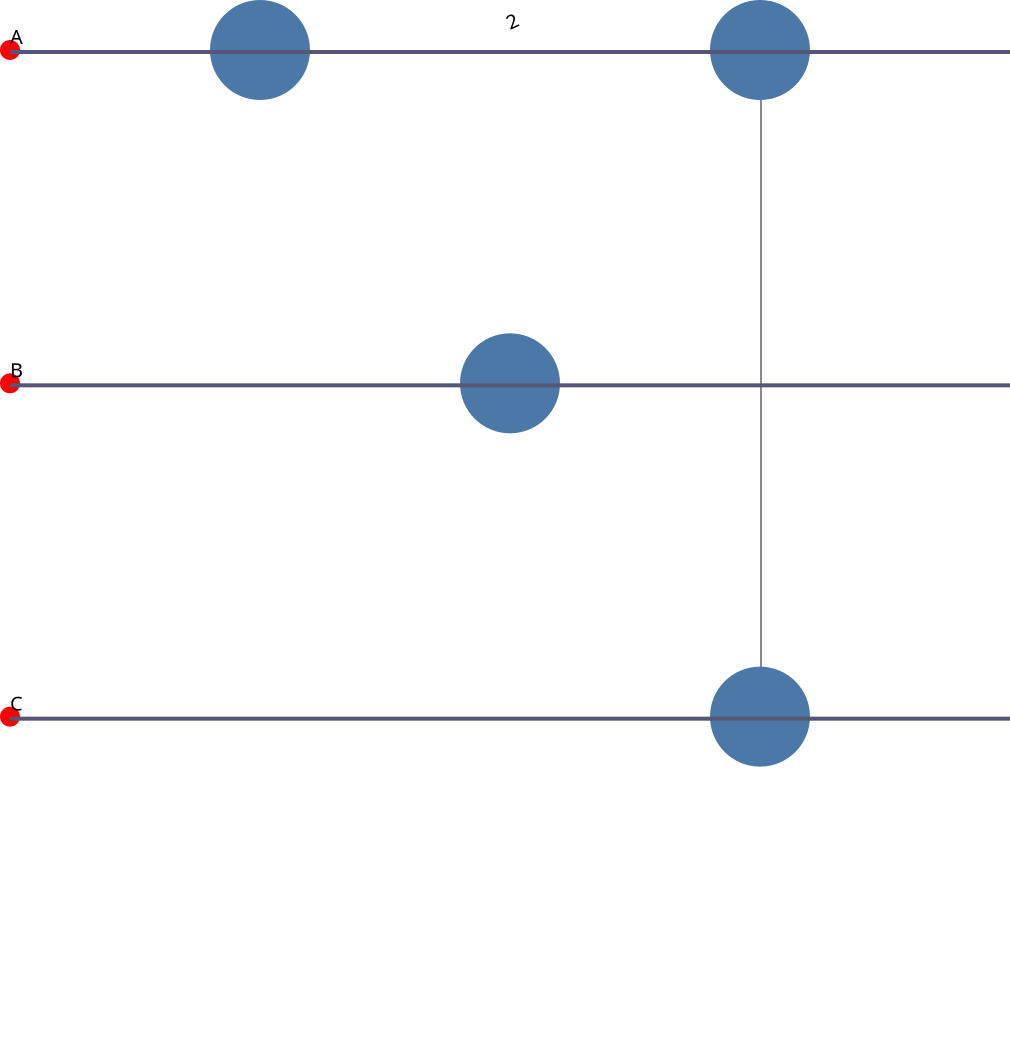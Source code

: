 {
  "$schema": "https://vega.github.io/schema/vega/v5.json",
  "description": "Marble plot",
  "signals": [
    {
      "name": "height",
      "init": "500",
      "on": [
        {
          "events": {
            "source": "window",
            "type": "resize"
          },
          "update": "containerSize()[0]*0.999"
        }
      ]
    },
    {
      "name": "width",
      "init": "500",
      "on": [
        {
          "events": {
            "source": "window",
            "type": "resize"
          },
          "update": "containerSize()[1]*0.999"
        }
      ]
    }
  ],
  "data": [
    {
      "name": "streamline",
      "values": [
        {
          "label": "A",
          "start": 0,
          "duration": 2
        },
        {
          "label": "B",
          "start": 0,
          "duration": 2
        },
        {
          "label": "C",
          "start": 0,
          "duration": 2
        }
      ]
    },
    {
      "name": "events",
      "values": [
        {
          "name": "1",
          "when": "0.5",
          "streamline": "A"
        },
        {
          "name": "2",
          "when": "1",
          "streamline": "B"
        },
        {
          "name": "3",
          "when": "1.5",
          "streamline": "A",
          "target": "C"
        },
        {
          "name": "3",
          "when": "1.5",
          "streamline": "C"
        }
      ]
    }
  ],
  "scales": [
    {
      "name": "yscale",
      "type": "band",
      "range": [
        0,
        {
          "signal": "height"
        }
      ],
      "domain": {
        "data": "streamline",
        "field": "label"
      },
      "padding": 0
    },
    {
      "name": "xscale",
      "type": "time",
      "range": [
        0,
        {
          "signal": "width"
        }
      ],
      "round": true,
      "domain": {
        "data": "streamline",
        "fields": [
          "start",
          "duration"
        ]
      }
    }
  ],
  "marks": [
    {
      "type": "text",
      "from": {
        "data": "events"
      },
      "encode": {
        "update": {
          "x": {
            "scale": "xscale",
            "field": "when"
          },
          "y": {
            "value": -10
          },
          "angle": {
            "value": -25
          },
          "fill": {
            "value": "#000"
          },
          "text": {
            "field": "name"
          },
          "fontSize": {
            "value": 10
          }
        }
      }
    },
    {
      "type": "symbol",
      "from": {
        "data": "streamline"
      },
      "name": "timeLazer",
      "encode": {
        "update": {
          "x": {
            "value": 0
          },
          "y": {
            "scale": "yscale",
            "field": "label"
          },
          "size": {
            "value": 100
          },
          "fill": {
            "value": "red"
          },
          "name": {
            "value": "argy"
          }
        }
      }
    },
    {
      "type": "rect",
      "from": {
        "data": "events"
      },
      "encode": {
        "update": {
          "x": {
            "scale": "xscale",
            "field": "when"
          },
          "y": {
            "scale": "yscale",
            "field": "target"
          },
          "y2": {
            "field": "streamline",
            "scale": "yscale"
          },
          "width": {
            "value": 1
          },
          "fill": {
            "value": "#888"
          }
        }
      }
    },
    {
      "type": "symbol",
      "from": {
        "data": "events"
      },
      "encode": {
        "update": {
          "x": {
            "scale": "xscale",
            "field": "when"
          },
          "y": {
            "scale": "yscale",
            "field": "streamline"
          },
          "size": {
            "value": 2500
          }
        }
      }
    },
    {
      "type": "text",
      "from": {
        "data": "streamline"
      },
      "encode": {
        "update": {
          "x": {
            "scale": "xscale",
            "field": "start"
          },
          "y": {
            "scale": "yscale",
            "field": "label",
            "offset": -3
          },
          "fill": {
            "value": "#000"
          },
          "text": {
            "field": "label"
          },
          "fontSize": {
            "value": 10
          }
        }
      }
    },
    {
      "type": "rect",
      "from": {
        "data": "streamline"
      },
      "encode": {
        "update": {
          "x": {
            "scale": "xscale",
            "field": "start"
          },
          "x2": {
            "scale": "xscale",
            "field": "duration"
          },
          "y": {
            "scale": "yscale",
            "field": "label"
          },
          "height": {
            "value": 2
          },
          "fill": {
            "value": "#557"
          }
        }
      }
    },
    {
      "type": "rect",
      "from": {
        "data": "streamline"
      },
      "encode": {
        "update": {
          "x": {
            "scale": "xscale",
            "field": "enter"
          },
          "x2": {
            "scale": "xscale",
            "field": "leave"
          },
          "y": {
            "scale": "yscale",
            "field": "label",
            "offset": -1
          },
          "height": {
            "value": 4
          },
          "fill": {
            "value": "#e44"
          }
        }
      }
    }
  ]
}